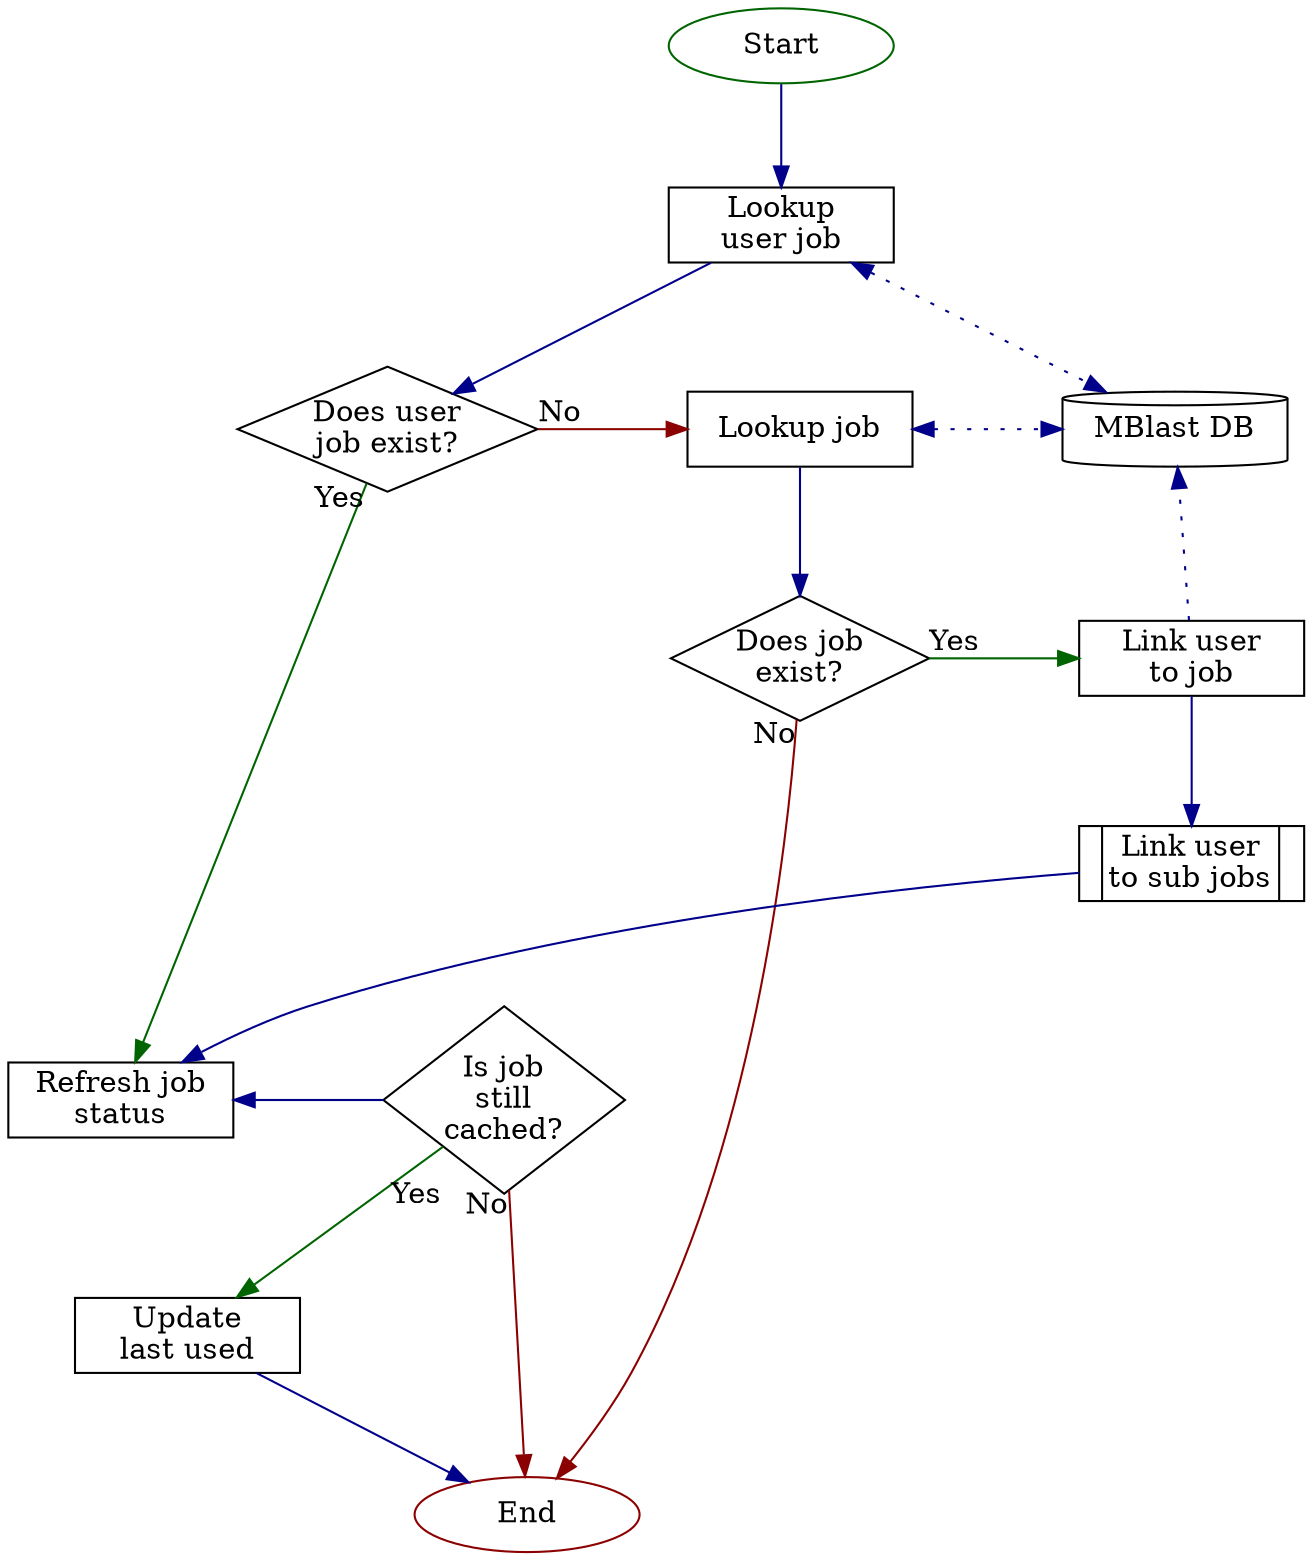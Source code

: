 digraph {
  graph [nodesep=1, ranksep=0.7]
  node  [margin=0, shape=rect, width=1.5]
  edge  [color=darkblue]

  //
  // Nodes
  //

  Start               [label="Start", shape=oval, color=darkgreen]
  LookupUserJob       [label="Lookup\nuser job"]
  LookupJob           [label="Lookup job"]
  DB                  [label="MBlast DB", shape=cylinder]
  DoesJobExist1       [label="Does user\njob exist?", shape=diamond]
  DoesJobExist2       [label="Does job\nexist?", shape=diamond]
  RefreshJobStatus    [label="Refresh job\nstatus"]
  LinkUserToJob       [label="Link user\nto job"]
  LinkUserToSubJobs   [label="|Link user\nto sub jobs|", shape=record]
  IsJobStillCached    [label="Is job\nstill\ncached?", shape=diamond]
  UpdateLastUsed      [label="Update\nlast used"]
  End                 [label="End", shape=oval, color=darkred]

  //
  // Edges
  //

  Start              -> LookupUserJob
  LookupUserJob      -> DoesJobExist1
  LookupUserJob      -> DB                [dir=both, style=dotted]
  DoesJobExist1      -> RefreshJobStatus  [taillabel="Yes", color=darkgreen]
  DoesJobExist1      -> LookupJob         [taillabel="No", color=darkred]
  LookupJob          -> DB                [dir=both, style=dotted]
  LookupJob          -> DoesJobExist2     []
  DoesJobExist2      -> LinkUserToJob     [taillabel="Yes", color=darkgreen]
  DoesJobExist2      -> End               [taillabel="No", color=darkred]
  LinkUserToJob      -> LinkUserToSubJobs
  LinkUserToJob      -> DB                [style=dotted]
  LinkUserToSubJobs  -> RefreshJobStatus  []
  IsJobStillCached   -> RefreshJobStatus
  IsJobStillCached   -> UpdateLastUsed    [taillabel="\n      Yes", color=darkgreen]
  IsJobStillCached   -> End               [taillabel="No", color=darkred]
  UpdateLastUsed     -> End

  //
  // Formatting
  //
  {
    rank=same
    DB
    DoesJobExist1
  }
  {
    rank=same
    DoesJobExist1
    LookupJob
  }
  {
    rank=same
    DoesJobExist2
    LinkUserToJob
  }
  {
    rank=same
    RefreshJobStatus
    IsJobStillCached
  }

  {
    edge [style=invis]
    RefreshJobStatus -> UpdateLastUsed
    // LookupUserJob -> LookupJob
    // DB -> DoesJobExist2
    // LookupJob -> LinkUserToJob
    // DoesJobExist2 -> LinkUserToSubJobs
  }
}